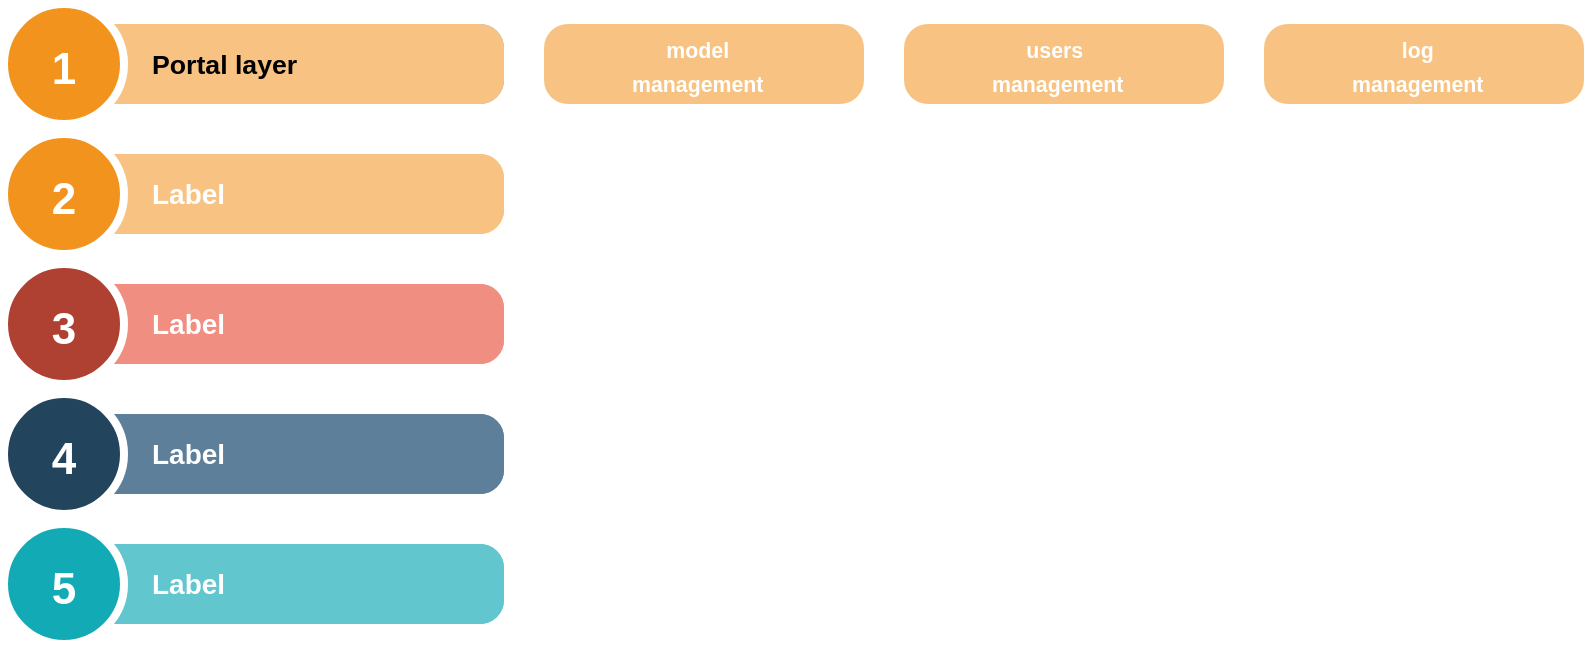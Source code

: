 <mxfile version="13.8.1" type="github">
  <diagram name="Page-1" id="2c0d36ab-eaac-3732-788b-9136903baeff">
    <mxGraphModel dx="1108" dy="1634.5" grid="1" gridSize="10" guides="1" tooltips="1" connect="1" arrows="1" fold="1" page="1" pageScale="1.5" pageWidth="1169" pageHeight="827" background="#ffffff" math="0" shadow="0">
      <root>
        <mxCell id="0" />
        <mxCell id="1" parent="0" />
        <mxCell id="BR2BqlJ4Q8IwQNrukTLe-143" value="Label" style="shape=rect;rounded=1;whiteSpace=wrap;html=1;shadow=0;strokeColor=none;fillColor=#64BBE2;arcSize=30;fontSize=14;spacingLeft=42;fontStyle=1;fontColor=#FFFFFF;align=left;" vertex="1" parent="1">
          <mxGeometry x="410" y="-20" width="220" height="40" as="geometry" />
        </mxCell>
        <mxCell id="BR2BqlJ4Q8IwQNrukTLe-144" value="1" style="shape=ellipse;perimeter=ellipsePerimeter;fontSize=22;fontStyle=1;shadow=0;strokeColor=#ffffff;fillColor=#10739E;strokeWidth=4;fontColor=#ffffff;align=center;" vertex="1" parent="1">
          <mxGeometry x="380" y="-30" width="60" height="60" as="geometry" />
        </mxCell>
        <mxCell id="BR2BqlJ4Q8IwQNrukTLe-145" value="Label" style="shape=rect;rounded=1;whiteSpace=wrap;html=1;shadow=0;strokeColor=none;fillColor=#F8C382;arcSize=30;fontSize=14;spacingLeft=42;fontStyle=1;fontColor=#FFFFFF;align=left;" vertex="1" parent="1">
          <mxGeometry x="410" y="45" width="220" height="40" as="geometry" />
        </mxCell>
        <mxCell id="BR2BqlJ4Q8IwQNrukTLe-146" value="2" style="shape=ellipse;perimeter=ellipsePerimeter;fontSize=22;fontStyle=1;shadow=0;strokeColor=#ffffff;fillColor=#F2931E;strokeWidth=4;fontColor=#ffffff;align=center;" vertex="1" parent="1">
          <mxGeometry x="380" y="35" width="60" height="60" as="geometry" />
        </mxCell>
        <mxCell id="BR2BqlJ4Q8IwQNrukTLe-147" value="Label" style="shape=rect;rounded=1;whiteSpace=wrap;html=1;shadow=0;strokeColor=none;fillColor=#F08E81;arcSize=30;fontSize=14;spacingLeft=42;fontStyle=1;fontColor=#FFFFFF;align=left;" vertex="1" parent="1">
          <mxGeometry x="410" y="110" width="220" height="40" as="geometry" />
        </mxCell>
        <mxCell id="BR2BqlJ4Q8IwQNrukTLe-148" value="3" style="shape=ellipse;perimeter=ellipsePerimeter;fontSize=22;fontStyle=1;shadow=0;strokeColor=#ffffff;fillColor=#AE4132;strokeWidth=4;fontColor=#ffffff;align=center;" vertex="1" parent="1">
          <mxGeometry x="380" y="100" width="60" height="60" as="geometry" />
        </mxCell>
        <mxCell id="BR2BqlJ4Q8IwQNrukTLe-149" value="Label" style="shape=rect;rounded=1;whiteSpace=wrap;html=1;shadow=0;strokeColor=none;fillColor=#5D7F99;arcSize=30;fontSize=14;spacingLeft=42;fontStyle=1;fontColor=#FFFFFF;align=left;" vertex="1" parent="1">
          <mxGeometry x="410" y="175" width="220" height="40" as="geometry" />
        </mxCell>
        <mxCell id="BR2BqlJ4Q8IwQNrukTLe-150" value="4" style="shape=ellipse;perimeter=ellipsePerimeter;fontSize=22;fontStyle=1;shadow=0;strokeColor=#ffffff;fillColor=#23445D;strokeWidth=4;fontColor=#ffffff;align=center;" vertex="1" parent="1">
          <mxGeometry x="380" y="165" width="60" height="60" as="geometry" />
        </mxCell>
        <mxCell id="BR2BqlJ4Q8IwQNrukTLe-151" value="Label" style="shape=rect;rounded=1;whiteSpace=wrap;html=1;shadow=0;strokeColor=none;fillColor=#61C6CE;arcSize=30;fontSize=14;spacingLeft=42;fontStyle=1;fontColor=#FFFFFF;align=left;" vertex="1" parent="1">
          <mxGeometry x="410" y="240" width="220" height="40" as="geometry" />
        </mxCell>
        <mxCell id="BR2BqlJ4Q8IwQNrukTLe-152" value="5" style="shape=ellipse;perimeter=ellipsePerimeter;fontSize=22;fontStyle=1;shadow=0;strokeColor=#ffffff;fillColor=#12AAB5;strokeWidth=4;fontColor=#ffffff;align=center;" vertex="1" parent="1">
          <mxGeometry x="380" y="230" width="60" height="60" as="geometry" />
        </mxCell>
        <mxCell id="BR2BqlJ4Q8IwQNrukTLe-153" value="&lt;span style=&quot;font-size: 10pt ; color: black&quot;&gt;Portal layer&lt;/span&gt;" style="shape=rect;rounded=1;whiteSpace=wrap;html=1;shadow=0;strokeColor=none;arcSize=30;fontSize=14;spacingLeft=42;fontStyle=1;fontColor=#FFFFFF;align=left;fillColor=#F8C382;" vertex="1" parent="1">
          <mxGeometry x="410" y="-20" width="220" height="40" as="geometry" />
        </mxCell>
        <mxCell id="BR2BqlJ4Q8IwQNrukTLe-154" value="1" style="shape=ellipse;perimeter=ellipsePerimeter;fontSize=22;fontStyle=1;shadow=0;strokeColor=#ffffff;strokeWidth=4;fontColor=#ffffff;align=center;fillColor=#F2931E;" vertex="1" parent="1">
          <mxGeometry x="380" y="-30" width="60" height="60" as="geometry" />
        </mxCell>
        <mxCell id="BR2BqlJ4Q8IwQNrukTLe-155" value="Label" style="shape=rect;rounded=1;whiteSpace=wrap;html=1;shadow=0;strokeColor=none;fillColor=#F8C382;arcSize=30;fontSize=14;spacingLeft=42;fontStyle=1;fontColor=#FFFFFF;align=left;" vertex="1" parent="1">
          <mxGeometry x="410" y="45" width="220" height="40" as="geometry" />
        </mxCell>
        <mxCell id="BR2BqlJ4Q8IwQNrukTLe-156" value="2" style="shape=ellipse;perimeter=ellipsePerimeter;fontSize=22;fontStyle=1;shadow=0;strokeColor=#ffffff;fillColor=#F2931E;strokeWidth=4;fontColor=#ffffff;align=center;" vertex="1" parent="1">
          <mxGeometry x="380" y="35" width="60" height="60" as="geometry" />
        </mxCell>
        <mxCell id="BR2BqlJ4Q8IwQNrukTLe-157" value="Label" style="shape=rect;rounded=1;whiteSpace=wrap;html=1;shadow=0;strokeColor=none;fillColor=#F08E81;arcSize=30;fontSize=14;spacingLeft=42;fontStyle=1;fontColor=#FFFFFF;align=left;" vertex="1" parent="1">
          <mxGeometry x="410" y="110" width="220" height="40" as="geometry" />
        </mxCell>
        <mxCell id="BR2BqlJ4Q8IwQNrukTLe-158" value="3" style="shape=ellipse;perimeter=ellipsePerimeter;fontSize=22;fontStyle=1;shadow=0;strokeColor=#ffffff;fillColor=#AE4132;strokeWidth=4;fontColor=#ffffff;align=center;" vertex="1" parent="1">
          <mxGeometry x="380" y="100" width="60" height="60" as="geometry" />
        </mxCell>
        <mxCell id="BR2BqlJ4Q8IwQNrukTLe-159" value="Label" style="shape=rect;rounded=1;whiteSpace=wrap;html=1;shadow=0;strokeColor=none;fillColor=#5D7F99;arcSize=30;fontSize=14;spacingLeft=42;fontStyle=1;fontColor=#FFFFFF;align=left;" vertex="1" parent="1">
          <mxGeometry x="410" y="175" width="220" height="40" as="geometry" />
        </mxCell>
        <mxCell id="BR2BqlJ4Q8IwQNrukTLe-160" value="4" style="shape=ellipse;perimeter=ellipsePerimeter;fontSize=22;fontStyle=1;shadow=0;strokeColor=#ffffff;fillColor=#23445D;strokeWidth=4;fontColor=#ffffff;align=center;" vertex="1" parent="1">
          <mxGeometry x="380" y="165" width="60" height="60" as="geometry" />
        </mxCell>
        <mxCell id="BR2BqlJ4Q8IwQNrukTLe-161" value="Label" style="shape=rect;rounded=1;whiteSpace=wrap;html=1;shadow=0;strokeColor=none;fillColor=#61C6CE;arcSize=30;fontSize=14;spacingLeft=42;fontStyle=1;fontColor=#FFFFFF;align=left;" vertex="1" parent="1">
          <mxGeometry x="410" y="240" width="220" height="40" as="geometry" />
        </mxCell>
        <mxCell id="BR2BqlJ4Q8IwQNrukTLe-162" value="5" style="shape=ellipse;perimeter=ellipsePerimeter;fontSize=22;fontStyle=1;shadow=0;strokeColor=#ffffff;fillColor=#12AAB5;strokeWidth=4;fontColor=#ffffff;align=center;" vertex="1" parent="1">
          <mxGeometry x="380" y="230" width="60" height="60" as="geometry" />
        </mxCell>
        <mxCell id="BR2BqlJ4Q8IwQNrukTLe-164" value="&lt;p style=&quot;margin-top: 0pt ; margin-bottom: 0pt ; margin-left: 0in ; text-align: center ; direction: ltr ; unicode-bidi: embed ; word-break: normal&quot;&gt;&lt;span style=&quot;font-size: 8pt&quot;&gt;model&lt;br/&gt;&lt;/span&gt;&lt;span style=&quot;font-size: 8pt&quot;&gt;management&lt;/span&gt;&lt;/p&gt;" style="shape=rect;rounded=1;whiteSpace=wrap;html=1;shadow=0;strokeColor=none;arcSize=30;fontSize=14;spacingLeft=42;fontStyle=1;fontColor=#FFFFFF;align=left;fillColor=#F8C382;" vertex="1" parent="1">
          <mxGeometry x="650" y="-20" width="160" height="40" as="geometry" />
        </mxCell>
        <mxCell id="BR2BqlJ4Q8IwQNrukTLe-166" value="&lt;p style=&quot;margin-top: 0pt ; margin-bottom: 0pt ; margin-left: 0in ; text-align: center ; direction: ltr ; unicode-bidi: embed ; word-break: normal&quot;&gt;&lt;span style=&quot;font-size: 8pt&quot;&gt;users&amp;nbsp;&lt;/span&gt;&lt;/p&gt;&lt;p style=&quot;margin-top: 0pt ; margin-bottom: 0pt ; margin-left: 0in ; text-align: center ; direction: ltr ; unicode-bidi: embed ; word-break: normal&quot;&gt;&lt;span style=&quot;font-size: 8pt&quot;&gt;management&lt;/span&gt;&lt;br&gt;&lt;/p&gt;" style="shape=rect;rounded=1;whiteSpace=wrap;html=1;shadow=0;strokeColor=none;arcSize=30;fontSize=14;spacingLeft=42;fontStyle=1;fontColor=#FFFFFF;align=left;fillColor=#F8C382;" vertex="1" parent="1">
          <mxGeometry x="830" y="-20" width="160" height="40" as="geometry" />
        </mxCell>
        <mxCell id="BR2BqlJ4Q8IwQNrukTLe-167" value="&lt;p style=&quot;margin-top: 0pt ; margin-bottom: 0pt ; margin-left: 0in ; text-align: center ; direction: ltr ; unicode-bidi: embed ; word-break: normal&quot;&gt;&lt;span style=&quot;font-size: 8pt&quot;&gt;log&lt;/span&gt;&lt;/p&gt;&lt;p style=&quot;margin-top: 0pt ; margin-bottom: 0pt ; margin-left: 0in ; text-align: center ; direction: ltr ; unicode-bidi: embed ; word-break: normal&quot;&gt;&lt;span style=&quot;font-size: 8pt&quot;&gt;management&lt;/span&gt;&lt;br&gt;&lt;/p&gt;" style="shape=rect;rounded=1;whiteSpace=wrap;html=1;shadow=0;strokeColor=none;arcSize=30;fontSize=14;spacingLeft=42;fontStyle=1;fontColor=#FFFFFF;align=left;fillColor=#F8C382;" vertex="1" parent="1">
          <mxGeometry x="1010" y="-20" width="160" height="40" as="geometry" />
        </mxCell>
      </root>
    </mxGraphModel>
  </diagram>
</mxfile>
